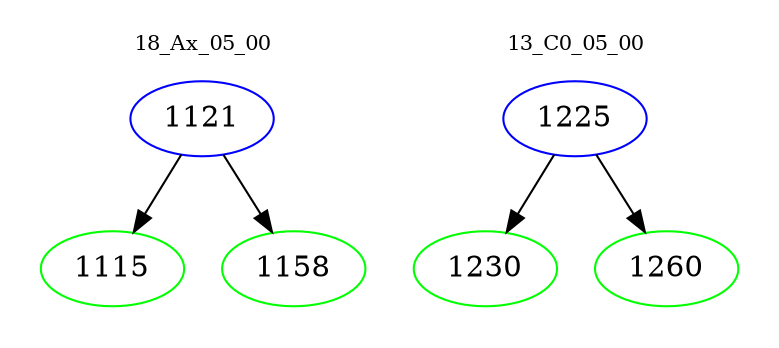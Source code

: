 digraph{
subgraph cluster_0 {
color = white
label = "18_Ax_05_00";
fontsize=10;
T0_1121 [label="1121", color="blue"]
T0_1121 -> T0_1115 [color="black"]
T0_1115 [label="1115", color="green"]
T0_1121 -> T0_1158 [color="black"]
T0_1158 [label="1158", color="green"]
}
subgraph cluster_1 {
color = white
label = "13_C0_05_00";
fontsize=10;
T1_1225 [label="1225", color="blue"]
T1_1225 -> T1_1230 [color="black"]
T1_1230 [label="1230", color="green"]
T1_1225 -> T1_1260 [color="black"]
T1_1260 [label="1260", color="green"]
}
}
